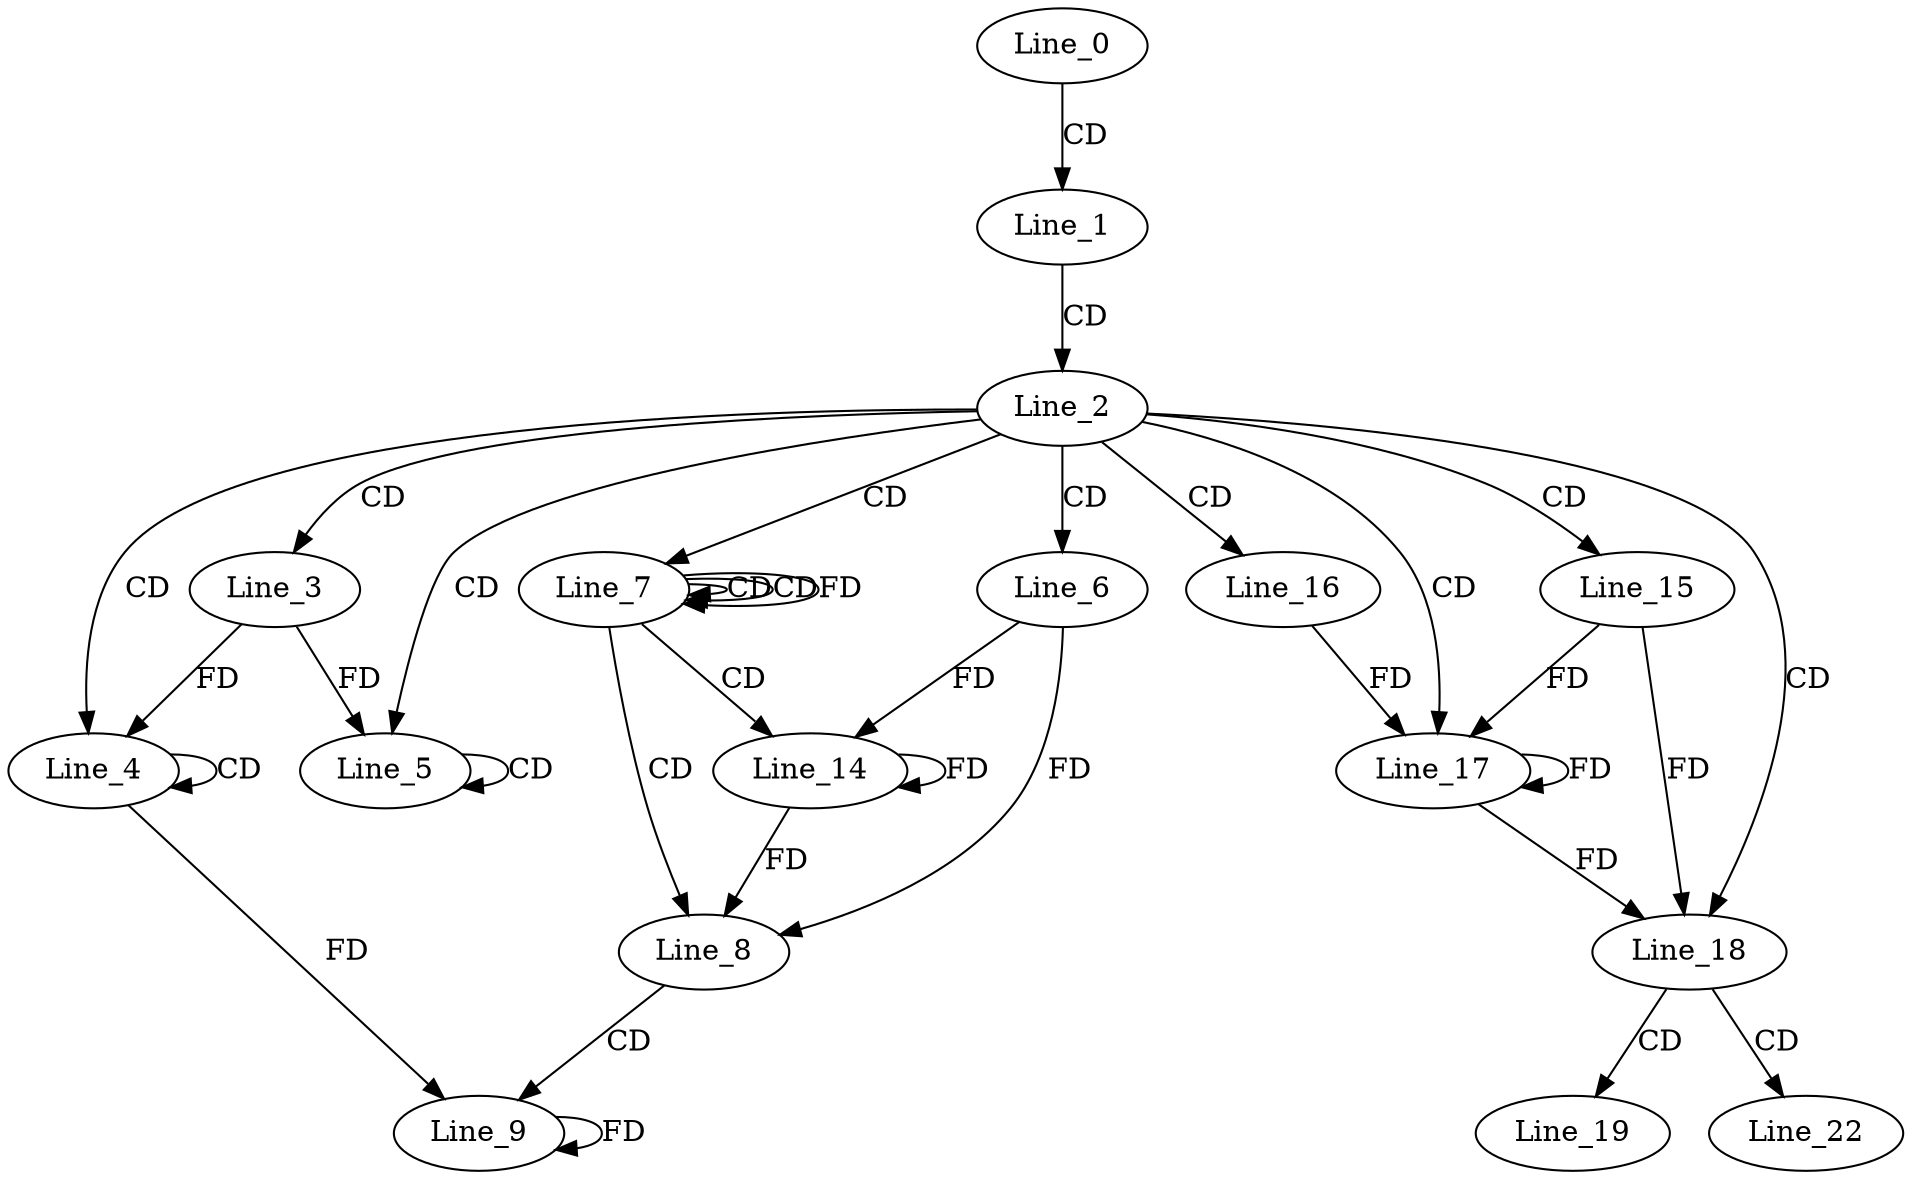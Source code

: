 digraph G {
  Line_0;
  Line_1;
  Line_2;
  Line_3;
  Line_4;
  Line_4;
  Line_5;
  Line_5;
  Line_6;
  Line_7;
  Line_7;
  Line_7;
  Line_8;
  Line_9;
  Line_14;
  Line_15;
  Line_16;
  Line_17;
  Line_17;
  Line_18;
  Line_19;
  Line_22;
  Line_0 -> Line_1 [ label="CD" ];
  Line_1 -> Line_2 [ label="CD" ];
  Line_2 -> Line_3 [ label="CD" ];
  Line_2 -> Line_4 [ label="CD" ];
  Line_4 -> Line_4 [ label="CD" ];
  Line_3 -> Line_4 [ label="FD" ];
  Line_2 -> Line_5 [ label="CD" ];
  Line_5 -> Line_5 [ label="CD" ];
  Line_3 -> Line_5 [ label="FD" ];
  Line_2 -> Line_6 [ label="CD" ];
  Line_2 -> Line_7 [ label="CD" ];
  Line_7 -> Line_7 [ label="CD" ];
  Line_7 -> Line_7 [ label="CD" ];
  Line_7 -> Line_7 [ label="FD" ];
  Line_7 -> Line_8 [ label="CD" ];
  Line_6 -> Line_8 [ label="FD" ];
  Line_8 -> Line_9 [ label="CD" ];
  Line_9 -> Line_9 [ label="FD" ];
  Line_4 -> Line_9 [ label="FD" ];
  Line_7 -> Line_14 [ label="CD" ];
  Line_14 -> Line_14 [ label="FD" ];
  Line_6 -> Line_14 [ label="FD" ];
  Line_2 -> Line_15 [ label="CD" ];
  Line_2 -> Line_16 [ label="CD" ];
  Line_2 -> Line_17 [ label="CD" ];
  Line_15 -> Line_17 [ label="FD" ];
  Line_17 -> Line_17 [ label="FD" ];
  Line_16 -> Line_17 [ label="FD" ];
  Line_2 -> Line_18 [ label="CD" ];
  Line_15 -> Line_18 [ label="FD" ];
  Line_17 -> Line_18 [ label="FD" ];
  Line_18 -> Line_19 [ label="CD" ];
  Line_18 -> Line_22 [ label="CD" ];
  Line_14 -> Line_8 [ label="FD" ];
}
